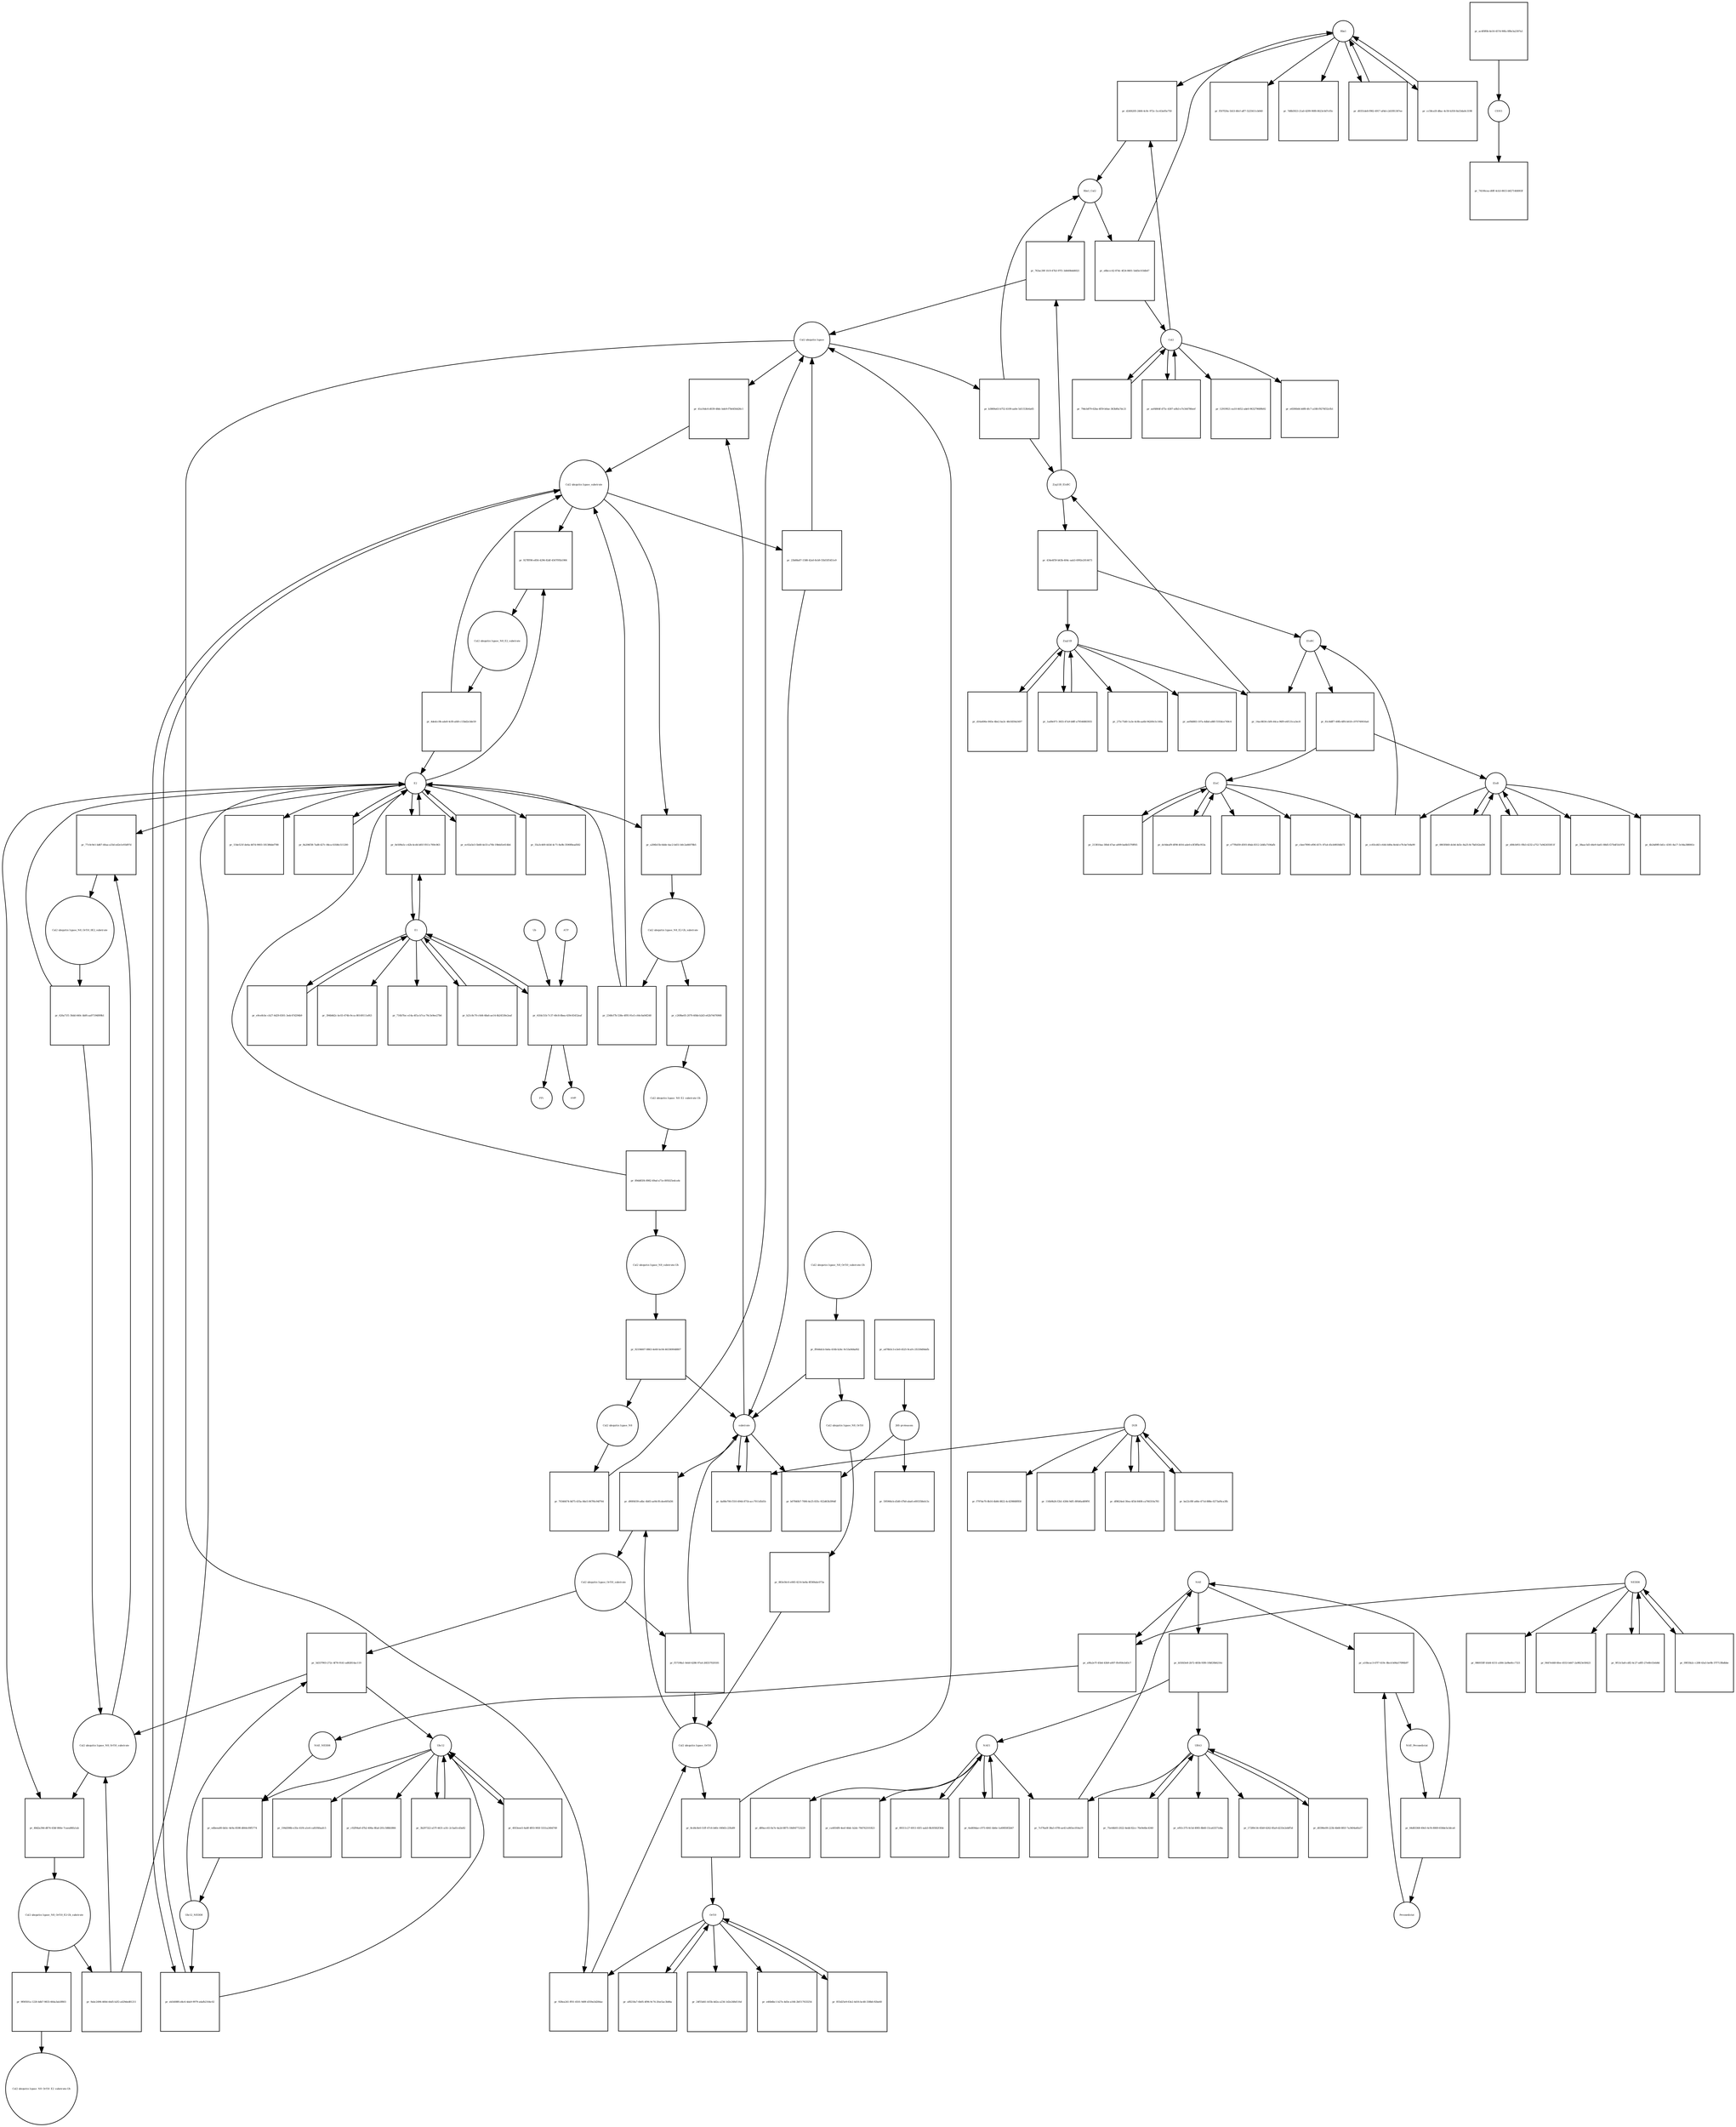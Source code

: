 strict digraph  {
Rbx1 [annotation="", bipartite=0, cls=macromolecule, fontsize=4, label=Rbx1, shape=circle];
"pr_d24f4205-2466-4c9c-972c-5cc63a05e750" [annotation="", bipartite=1, cls=process, fontsize=4, label="pr_d24f4205-2466-4c9c-972c-5cc63a05e750", shape=square];
Cul2 [annotation="", bipartite=0, cls=macromolecule, fontsize=4, label=Cul2, shape=circle];
Rbx1_Cul2 [annotation="", bipartite=0, cls=complex, fontsize=4, label=Rbx1_Cul2, shape=circle];
"Cul2 ubiquitin ligase_N8_Orf10_substrate" [annotation="", bipartite=0, cls=complex, fontsize=4, label="Cul2 ubiquitin ligase_N8_Orf10_substrate", shape=circle];
"pr_77c0c9e1-bd67-40aa-a33d-ed2e1e93d97d" [annotation="", bipartite=1, cls=process, fontsize=4, label="pr_77c0c9e1-bd67-40aa-a33d-ed2e1e93d97d", shape=square];
E2 [annotation="", bipartite=0, cls=macromolecule, fontsize=4, label=E2, shape=circle];
"Cul2 ubiquitin ligase_N8_Orf10_0E2_substrate" [annotation="", bipartite=0, cls=complex, fontsize=4, label="Cul2 ubiquitin ligase_N8_Orf10_0E2_substrate", shape=circle];
"Cul2 ubiquitin ligase_substrate" [annotation="", bipartite=0, cls=complex, fontsize=4, label="Cul2 ubiquitin ligase_substrate", shape=circle];
"pr_927fff98-e856-4296-82df-4567f95b1906" [annotation="", bipartite=1, cls=process, fontsize=4, label="pr_927fff98-e856-4296-82df-4567f95b1906", shape=square];
"Cul2 ubiquitin ligase_N8_E2_substrate" [annotation="", bipartite=0, cls=complex, fontsize=4, label="Cul2 ubiquitin ligase_N8_E2_substrate", shape=circle];
"Cul2 ubiquitin ligase_Orf10" [annotation="", bipartite=0, cls=complex, fontsize=4, label="Cul2 ubiquitin ligase_Orf10", shape=circle];
"pr_d90f4039-a4bc-4b83-ae9d-ffcdee605d36" [annotation="", bipartite=1, cls=process, fontsize=4, label="pr_d90f4039-a4bc-4b83-ae9d-ffcdee605d36", shape=square];
substrate [annotation="", bipartite=0, cls=macromolecule, fontsize=4, label=substrate, shape=circle];
"Cul2 ubiquitin ligase_Orf10_substrate" [annotation="", bipartite=0, cls=complex, fontsize=4, label="Cul2 ubiquitin ligase_Orf10_substrate", shape=circle];
"pr_5d337903-272c-4f76-9141-ad82814ac119" [annotation="", bipartite=1, cls=process, fontsize=4, label="pr_5d337903-272c-4f76-9141-ad82814ac119", shape=square];
Ubc12_NEDD8 [annotation="", bipartite=0, cls=complex, fontsize=4, label=Ubc12_NEDD8, shape=circle];
Ubc12 [annotation="", bipartite=0, cls=macromolecule, fontsize=4, label=Ubc12, shape=circle];
"pr_41a16dc6-d039-48dc-bde9-f7b6456d26c1" [annotation="", bipartite=1, cls=process, fontsize=4, label="pr_41a16dc6-d039-48dc-bde9-f7b6456d26c1", shape=square];
"Cul2 ubiquitin ligase" [annotation="", bipartite=0, cls=complex, fontsize=4, label="Cul2 ubiquitin ligase", shape=circle];
"pr_eb5408f6-d4c6-4da9-9979-a4afb2164c02" [annotation="", bipartite=1, cls=process, fontsize=4, label="pr_eb5408f6-d4c6-4da9-9979-a4afb2164c02", shape=square];
EloB [annotation="", bipartite=0, cls=macromolecule, fontsize=4, label=EloB, shape=circle];
"pr_cc83cd43-c644-449a-8e4d-e7fcbe7e8a99" [annotation="", bipartite=1, cls=process, fontsize=4, label="pr_cc83cd43-c644-449a-8e4d-e7fcbe7e8a99", shape=square];
EloC [annotation="", bipartite=0, cls=macromolecule, fontsize=4, label=EloC, shape=circle];
EloBC [annotation="", bipartite=0, cls=complex, fontsize=4, label=EloBC, shape=circle];
"pr_14ac8834-cbf4-44ca-96f9-e6f131ca3ec8" [annotation="", bipartite=1, cls=process, fontsize=4, label="pr_14ac8834-cbf4-44ca-96f9-e6f131ca3ec8", shape=square];
Zyg11B [annotation="", bipartite=0, cls=macromolecule, fontsize=4, label=Zyg11B, shape=circle];
Zyg11B_EloBC [annotation="", bipartite=0, cls=complex, fontsize=4, label=Zyg11B_EloBC, shape=circle];
"pr_763ac39f-1fc9-47b3-97f1-3d449b4d6021" [annotation="", bipartite=1, cls=process, fontsize=4, label="pr_763ac39f-1fc9-47b3-97f1-3d449b4d6021", shape=square];
NAE1 [annotation="", bipartite=0, cls=macromolecule, fontsize=4, label=NAE1, shape=circle];
"pr_7cf76a0f-38a5-47f6-ae43-a065ec054a19" [annotation="", bipartite=1, cls=process, fontsize=4, label="pr_7cf76a0f-38a5-47f6-ae43-a065ec054a19", shape=square];
UBA3 [annotation="", bipartite=0, cls=macromolecule, fontsize=4, label=UBA3, shape=circle];
NAE [annotation="", bipartite=0, cls=complex, fontsize=4, label=NAE, shape=circle];
"pr_a10bcac3-47f7-419c-8bcd-b06a57096b97" [annotation="", bipartite=1, cls=process, fontsize=4, label="pr_a10bcac3-47f7-419c-8bcd-b06a57096b97", shape=square];
Pevonedistat [annotation="", bipartite=0, cls="simple chemical", fontsize=4, label=Pevonedistat, shape=circle];
NAE_Pevonedistat [annotation="", bipartite=0, cls=complex, fontsize=4, label=NAE_Pevonedistat, shape=circle];
NEDD8 [annotation="", bipartite=0, cls=macromolecule, fontsize=4, label=NEDD8, shape=circle];
"pr_a9fa2e7f-45b4-43b9-a007-ffe956cb45c7" [annotation="", bipartite=1, cls=process, fontsize=4, label="pr_a9fa2e7f-45b4-43b9-a007-ffe956cb45c7", shape=square];
NAE_NEDD8 [annotation="", bipartite=0, cls=complex, fontsize=4, label=NAE_NEDD8, shape=circle];
"pr_928ea241-ff01-4501-9d9f-d359a5d284ac" [annotation="", bipartite=1, cls=process, fontsize=4, label="pr_928ea241-ff01-4501-9d9f-d359a5d284ac", shape=square];
Orf10 [annotation="", bipartite=0, cls=macromolecule, fontsize=4, label=Orf10, shape=circle];
"pr_edbeea80-bb5c-4e9a-8598-d844c09f5774" [annotation="", bipartite=1, cls=process, fontsize=4, label="pr_edbeea80-bb5c-4e9a-8598-d844c09f5774", shape=square];
"26S-proteasom" [annotation="", bipartite=0, cls=complex, fontsize=4, label="26S-proteasom", shape=circle];
"pr_595966cb-d3d0-47b0-aba6-e693358eb13c" [annotation="", bipartite=1, cls=process, fontsize=4, label="pr_595966cb-d3d0-47b0-aba6-e693358eb13c", shape=square];
CSN5 [annotation="", bipartite=0, cls=complex, fontsize=4, label=CSN5, shape=circle];
"pr_74106cea-d0ff-4cb3-8615-b82714fd003f" [annotation="", bipartite=1, cls=process, fontsize=4, label="pr_74106cea-d0ff-4cb3-8615-b82714fd003f", shape=square];
"pr_12919921-ea10-4652-ade0-963279689b92" [annotation="", bipartite=1, cls=process, fontsize=4, label="pr_12919921-ea10-4652-ade0-963279689b92", shape=square];
"pr_e65f60d4-b0f8-4fc7-a188-f9276f32cfb1" [annotation="", bipartite=1, cls=process, fontsize=4, label="pr_e65f60d4-b0f8-4fc7-a188-f9276f32cfb1", shape=square];
DUB [annotation="", bipartite=0, cls=macromolecule, fontsize=4, label=DUB, shape=circle];
"pr_f797de70-8b16-4b84-8822-4c429868f858" [annotation="", bipartite=1, cls=process, fontsize=4, label="pr_f797de70-8b16-4b84-8822-4c429868f858", shape=square];
"pr_116b9b26-f2b1-4384-9df1-8f646a489f91" [annotation="", bipartite=1, cls=process, fontsize=4, label="pr_116b9b26-f2b1-4384-9df1-8f646a489f91", shape=square];
E1 [annotation="", bipartite=0, cls=macromolecule, fontsize=4, label=E1, shape=circle];
"pr_394b8d2c-bc03-474b-9cca-80149111ef63" [annotation="", bipartite=1, cls=process, fontsize=4, label="pr_394b8d2c-bc03-474b-9cca-80149111ef63", shape=square];
"pr_716b7fec-e14a-4f1a-b7ca-76c3e9ee27b6" [annotation="", bipartite=1, cls=process, fontsize=4, label="pr_716b7fec-e14a-4f1a-b7ca-76c3e9ee27b6", shape=square];
"pr_55a3c469-443d-4c71-8a9b-3590f8ead582" [annotation="", bipartite=1, cls=process, fontsize=4, label="pr_55a3c469-443d-4c71-8a9b-3590f8ead582", shape=square];
"pr_154e521f-de6a-467d-9003-181386def788" [annotation="", bipartite=1, cls=process, fontsize=4, label="pr_154e521f-de6a-467d-9003-181386def788", shape=square];
"pr_38aac5d3-46e9-4a61-88d5-f27b4f1b197d" [annotation="", bipartite=1, cls=process, fontsize=4, label="pr_38aac5d3-46e9-4a61-88d5-f27b4f1b197d", shape=square];
"pr_4b24d9f0-b41c-4301-8a17-3c04a388061c" [annotation="", bipartite=1, cls=process, fontsize=4, label="pr_4b24d9f0-b41c-4301-8a17-3c04a388061c", shape=square];
"pr_e77f6d59-d593-49ab-8312-2d4fa7106afb" [annotation="", bipartite=1, cls=process, fontsize=4, label="pr_e77f6d59-d593-49ab-8312-2d4fa7106afb", shape=square];
"pr_cbee7890-ef06-457c-87a4-45cb9818db73" [annotation="", bipartite=1, cls=process, fontsize=4, label="pr_cbee7890-ef06-457c-87a4-45cb9818db73", shape=square];
"pr_d89acc65-0a7e-4a2d-8875-18d047723229" [annotation="", bipartite=1, cls=process, fontsize=4, label="pr_d89acc65-0a7e-4a2d-8875-18d047723229", shape=square];
"pr_ca4054f8-4eef-46dc-b2dc-764762101823" [annotation="", bipartite=1, cls=process, fontsize=4, label="pr_ca4054f8-4eef-46dc-b2dc-764762101823", shape=square];
"pr_986935ff-b5d4-4151-a584-2a9be8cc7321" [annotation="", bipartite=1, cls=process, fontsize=4, label="pr_986935ff-b5d4-4151-a584-2a9be8cc7321", shape=square];
"pr_9447e448-6fee-4553-b447-2a9823e58423" [annotation="", bipartite=1, cls=process, fontsize=4, label="pr_9447e448-6fee-4553-b447-2a9823e58423", shape=square];
"pr_24f55d41-b55b-4d2a-a234-1d2e248d116d" [annotation="", bipartite=1, cls=process, fontsize=4, label="pr_24f55d41-b55b-4d2a-a234-1d2e248d116d", shape=square];
"pr_e46b6bc1-b27e-4d3e-a166-2bf117633254" [annotation="", bipartite=1, cls=process, fontsize=4, label="pr_e46b6bc1-b27e-4d3e-a166-2bf117633254", shape=square];
"pr_f507f20a-1b53-48cf-aff7-5225611cb040" [annotation="", bipartite=1, cls=process, fontsize=4, label="pr_f507f20a-1b53-48cf-aff7-5225611cb040", shape=square];
"pr_7d8b5923-21a0-4299-90f8-0623c0d7c05c" [annotation="", bipartite=1, cls=process, fontsize=4, label="pr_7d8b5923-21a0-4299-90f8-0623c0d7c05c", shape=square];
"pr_ef61c375-0c5d-4905-8b60-15ca63571d4a" [annotation="", bipartite=1, cls=process, fontsize=4, label="pr_ef61c375-0c5d-4905-8b60-15ca63571d4a", shape=square];
"pr_17289c54-45b9-4262-85a9-d233e2ebff5d" [annotation="", bipartite=1, cls=process, fontsize=4, label="pr_17289c54-45b9-4262-85a9-d233e2ebff5d", shape=square];
"pr_194d398b-e35e-41f4-a1e4-ca81f60aafc5" [annotation="", bipartite=1, cls=process, fontsize=4, label="pr_194d398b-e35e-41f4-a1e4-ca81f60aafc5", shape=square];
"pr_c92f94a0-d7b2-406a-8fad-201c588b5866" [annotation="", bipartite=1, cls=process, fontsize=4, label="pr_c92f94a0-d7b2-406a-8fad-201c588b5866", shape=square];
"pr_275c75d0-1a3e-4c8b-aa6b-94269c5c160a" [annotation="", bipartite=1, cls=process, fontsize=4, label="pr_275c75d0-1a3e-4c8b-aa6b-94269c5c160a", shape=square];
"pr_aef8d883-107a-4dbd-a88f-f193dce749c4" [annotation="", bipartite=1, cls=process, fontsize=4, label="pr_aef8d883-107a-4dbd-a88f-f193dce749c4", shape=square];
"pr_b07840b7-7006-4e25-835c-922d63b399df" [annotation="", bipartite=1, cls=process, fontsize=4, label="pr_b07840b7-7006-4e25-835c-922d63b399df", shape=square];
"Cul2 ubiquitin ligase_N8_Orf10_E2-Ub_substrate" [annotation="", bipartite=0, cls=complex, fontsize=4, label="Cul2 ubiquitin ligase_N8_Orf10_E2-Ub_substrate", shape=circle];
"pr_9abc2496-460d-44d5-b2f2-a429ded81211" [annotation="", bipartite=1, cls=process, fontsize=4, label="pr_9abc2496-460d-44d5-b2f2-a429ded81211", shape=square];
"Cul2 ubiquitin ligase_N8_E2-Ub_substrate" [annotation="", bipartite=0, cls=complex, fontsize=4, label="Cul2 ubiquitin ligase_N8_E2-Ub_substrate", shape=circle];
"pr_2348cf7b-538e-4f95-91e5-c64c0a04f248" [annotation="", bipartite=1, cls=process, fontsize=4, label="pr_2348cf7b-538e-4f95-91e5-c64c0a04f248", shape=square];
"pr_4a88e706-f310-4944-871b-acc7011d5d1b" [annotation="", bipartite=1, cls=process, fontsize=4, label="pr_4a88e706-f310-4944-871b-acc7011d5d1b", shape=square];
"pr_e8bccc42-87dc-4f24-8601-5dd5e103db47" [annotation="", bipartite=1, cls=process, fontsize=4, label="pr_e8bccc42-87dc-4f24-8601-5dd5e103db47", shape=square];
"pr_626a71f1-56dd-440c-bbf6-aa97194899b1" [annotation="", bipartite=1, cls=process, fontsize=4, label="pr_626a71f1-56dd-440c-bbf6-aa97194899b1", shape=square];
"pr_4dedcc9b-ade8-4cf8-afd0-c15bd2e3de59" [annotation="", bipartite=1, cls=process, fontsize=4, label="pr_4dedcc9b-ade8-4cf8-afd0-c15bd2e3de59", shape=square];
"Cul2 ubiquitin ligase_N8_E2_substrate-Ub" [annotation="", bipartite=0, cls=complex, fontsize=4, label="Cul2 ubiquitin ligase_N8_E2_substrate-Ub", shape=circle];
"pr_89dd65f4-8982-49ad-a71e-895025edca4c" [annotation="", bipartite=1, cls=process, fontsize=4, label="pr_89dd65f4-8982-49ad-a71e-895025edca4c", shape=square];
"Cul2 ubiquitin ligase_N8_substrate-Ub" [annotation="", bipartite=0, cls=complex, fontsize=4, label="Cul2 ubiquitin ligase_N8_substrate-Ub", shape=circle];
"pr_b3869a63-b752-4109-aa0e-5d1153fe6a65" [annotation="", bipartite=1, cls=process, fontsize=4, label="pr_b3869a63-b752-4109-aa0e-5d1153fe6a65", shape=square];
"Cul2 ubiquitin ligase_N8" [annotation="", bipartite=0, cls=complex, fontsize=4, label="Cul2 ubiquitin ligase_N8", shape=circle];
"pr_70346674-8d75-435a-84e5-067f6c94f764" [annotation="", bipartite=1, cls=process, fontsize=4, label="pr_70346674-8d75-435a-84e5-067f6c94f764", shape=square];
"pr_8cd4c8e0-51ff-47c6-b40c-049d1c23fa89" [annotation="", bipartite=1, cls=process, fontsize=4, label="pr_8cd4c8e0-51ff-47c6-b40c-049d1c23fa89", shape=square];
"Cul2 ubiquitin ligase_N8_Orf10" [annotation="", bipartite=0, cls=complex, fontsize=4, label="Cul2 ubiquitin ligase_N8_Orf10", shape=circle];
"pr_883e56c6-e065-4214-be8a-8f369abc073a" [annotation="", bipartite=1, cls=process, fontsize=4, label="pr_883e56c6-e065-4214-be8a-8f369abc073a", shape=square];
"pr_f57198a1-0eb0-4286-97a4-26f257020181" [annotation="", bipartite=1, cls=process, fontsize=4, label="pr_f57198a1-0eb0-4286-97a4-26f257020181", shape=square];
"Cul2 ubiquitin ligase_N8_Orf10_substrate-Ub" [annotation="", bipartite=0, cls=complex, fontsize=4, label="Cul2 ubiquitin ligase_N8_Orf10_substrate-Ub", shape=circle];
"pr_ff644dcb-0a6a-416b-b24c-9c53a9d4af62" [annotation="", bipartite=1, cls=process, fontsize=4, label="pr_ff644dcb-0a6a-416b-b24c-9c53a9d4af62", shape=square];
"pr_23b88a87-1588-42a0-8cb9-55b55f5451e9" [annotation="", bipartite=1, cls=process, fontsize=4, label="pr_23b88a87-1588-42a0-8cb9-55b55f5451e9", shape=square];
"pr_92194607-8863-4e60-bc04-463369048807" [annotation="", bipartite=1, cls=process, fontsize=4, label="pr_92194607-8863-4e60-bc04-463369048807", shape=square];
"pr_81c8dff7-49fb-4ff6-b618-c970749016a6" [annotation="", bipartite=1, cls=process, fontsize=4, label="pr_81c8dff7-49fb-4ff6-b618-c970749016a6", shape=square];
"pr_434e4f59-b63b-404c-aab3-6992e2014673" [annotation="", bipartite=1, cls=process, fontsize=4, label="pr_434e4f59-b63b-404c-aab3-6992e2014673", shape=square];
"pr_b55fd3e8-2b72-483b-93f6-10bf20b6216c" [annotation="", bipartite=1, cls=process, fontsize=4, label="pr_b55fd3e8-2b72-483b-93f6-10bf20b6216c", shape=square];
"pr_64d83368-49e5-4cf4-8069-658de5e3dca6" [annotation="", bipartite=1, cls=process, fontsize=4, label="pr_64d83368-49e5-4cf4-8069-658de5e3dca6", shape=square];
"pr_a478b5c3-e3e0-4525-9ca9-c35330d9defb" [annotation="", bipartite=1, cls=process, fontsize=4, label="pr_a478b5c3-e3e0-4525-9ca9-c35330d9defb", shape=square];
"pr_ac4f0f0b-4e16-457d-90fa-0f8e3a2307a1" [annotation="", bipartite=1, cls=process, fontsize=4, label="pr_ac4f0f0b-4e16-457d-90fa-0f8e3a2307a1", shape=square];
"pr_79dcb879-62ba-4f59-b0ae-363bf6a7dc21" [annotation="", bipartite=1, cls=process, fontsize=4, label="pr_79dcb879-62ba-4f59-b0ae-363bf6a7dc21", shape=square];
"pr_df8624ed-30ea-4f3d-8408-ca766310a781" [annotation="", bipartite=1, cls=process, fontsize=4, label="pr_df8624ed-30ea-4f3d-8408-ca766310a781", shape=square];
"pr_b21c8c70-c0d4-48a6-ae14-4b24530e2eaf" [annotation="", bipartite=1, cls=process, fontsize=4, label="pr_b21c8c70-c0d4-48a6-ae14-4b24530e2eaf", shape=square];
"pr_8a206f38-7ad8-427c-84ca-61fd6c511200" [annotation="", bipartite=1, cls=process, fontsize=4, label="pr_8a206f38-7ad8-427c-84ca-61fd6c511200", shape=square];
"pr_0803f460-dcb6-4d3c-8a25-8c7bd162ed36" [annotation="", bipartite=1, cls=process, fontsize=4, label="pr_0803f460-dcb6-4d3c-8a25-8c7bd162ed36", shape=square];
"pr_213810aa-30b4-47ae-a009-ba6b5370ff65" [annotation="", bipartite=1, cls=process, fontsize=4, label="pr_213810aa-30b4-47ae-a009-ba6b5370ff65", shape=square];
"pr_89311c27-6911-45f1-aab3-8b30582f3fdc" [annotation="", bipartite=1, cls=process, fontsize=4, label="pr_89311c27-6911-45f1-aab3-8b30582f3fdc", shape=square];
"pr_9f13c5a8-cdf2-4c27-a8f5-27e6fe53eb8d" [annotation="", bipartite=1, cls=process, fontsize=4, label="pr_9f13c5a8-cdf2-4c27-a8f5-27e6fe53eb8d", shape=square];
"pr_855d25e9-63e2-4d16-bc48-338bfc92be60" [annotation="", bipartite=1, cls=process, fontsize=4, label="pr_855d25e9-63e2-4d16-bc48-338bfc92be60", shape=square];
"pr_d0351de8-f982-4917-af4d-c2d1f81367ee" [annotation="", bipartite=1, cls=process, fontsize=4, label="pr_d0351de8-f982-4917-af4d-c2d1f81367ee", shape=square];
"pr_d0396e09-223b-4b68-881f-7a3404a6fa57" [annotation="", bipartite=1, cls=process, fontsize=4, label="pr_d0396e09-223b-4b68-881f-7a3404a6fa57", shape=square];
"pr_3b297322-a57f-4431-a1fc-2c5ad1cd3a82" [annotation="", bipartite=1, cls=process, fontsize=4, label="pr_3b297322-a57f-4431-a1fc-2c5ad1cd3a82", shape=square];
"pr_d16a606e-845e-4be2-ba3c-48cfd59a5497" [annotation="", bipartite=1, cls=process, fontsize=4, label="pr_d16a606e-845e-4be2-ba3c-48cfd59a5497", shape=square];
"pr_aef4864f-d75c-4307-a0b3-e7e344786eef" [annotation="", bipartite=1, cls=process, fontsize=4, label="pr_aef4864f-d75c-4307-a0b3-e7e344786eef", shape=square];
"pr_be22cf8f-a66e-471d-888e-0273af6ca3fb" [annotation="", bipartite=1, cls=process, fontsize=4, label="pr_be22cf8f-a66e-471d-888e-0273af6ca3fb", shape=square];
"pr_e9ce8cbc-cb27-4d29-8301-3edc47d294b9" [annotation="", bipartite=1, cls=process, fontsize=4, label="pr_e9ce8cbc-cb27-4d29-8301-3edc47d294b9", shape=square];
"pr_ec02a5e3-5b68-4e33-a70b-19b6d1e614b4" [annotation="", bipartite=1, cls=process, fontsize=4, label="pr_ec02a5e3-5b68-4e33-a70b-19b6d1e614b4", shape=square];
"pr_d08cb951-f0b3-4232-a752-7a942455811f" [annotation="", bipartite=1, cls=process, fontsize=4, label="pr_d08cb951-f0b3-4232-a752-7a942455811f", shape=square];
"pr_dc0deaf9-4f98-4016-ade0-e3f3ffbc953a" [annotation="", bipartite=1, cls=process, fontsize=4, label="pr_dc0deaf9-4f98-4016-ade0-e3f3ffbc953a", shape=square];
"pr_6ed69dae-c975-4041-bb6e-1a49850f2b47" [annotation="", bipartite=1, cls=process, fontsize=4, label="pr_6ed69dae-c975-4041-bb6e-1a49850f2b47", shape=square];
"pr_09f35b2c-c208-43a5-be9b-37f713fbdbbe" [annotation="", bipartite=1, cls=process, fontsize=4, label="pr_09f35b2c-c208-43a5-be9b-37f713fbdbbe", shape=square];
"pr_af8218a7-6b05-4f96-9c74-2fee5ac3b86a" [annotation="", bipartite=1, cls=process, fontsize=4, label="pr_af8218a7-6b05-4f96-9c74-2fee5ac3b86a", shape=square];
"pr_cc58ca5f-d8ac-4c50-b350-8a53da0c3198" [annotation="", bipartite=1, cls=process, fontsize=4, label="pr_cc58ca5f-d8ac-4c50-b350-8a53da0c3198", shape=square];
"pr_75e44b93-2022-4edd-82cc-70e9e6bc4340" [annotation="", bipartite=1, cls=process, fontsize=4, label="pr_75e44b93-2022-4edd-82cc-70e9e6bc4340", shape=square];
"pr_4933eee5-4a8f-4f03-905f-5551a240d749" [annotation="", bipartite=1, cls=process, fontsize=4, label="pr_4933eee5-4a8f-4f03-905f-5551a240d749", shape=square];
"pr_1ad9e971-3655-47a9-b8ff-a79546883935" [annotation="", bipartite=1, cls=process, fontsize=4, label="pr_1ad9e971-3655-47a9-b8ff-a79546883935", shape=square];
"pr_41fdc51b-7c37-40c8-8bea-439c65452eaf" [annotation="", bipartite=1, cls=process, fontsize=4, label="pr_41fdc51b-7c37-40c8-8bea-439c65452eaf", shape=square];
Ub [annotation="", bipartite=0, cls="simple chemical", fontsize=4, label=Ub, shape=circle];
ATP [annotation="", bipartite=0, cls="simple chemical", fontsize=4, label=ATP, shape=circle];
AMP [annotation="", bipartite=0, cls="simple chemical", fontsize=4, label=AMP, shape=circle];
PPi [annotation="", bipartite=0, cls="simple chemical", fontsize=4, label=PPi, shape=circle];
"pr_0e509a5c-c42b-4cd4-b81f-f011c769c063" [annotation="", bipartite=1, cls=process, fontsize=4, label="pr_0e509a5c-c42b-4cd4-b81f-f011c769c063", shape=square];
"pr_48d2a39d-d874-43bf-866e-7caea86fa1ab" [annotation="", bipartite=1, cls=process, fontsize=4, label="pr_48d2a39d-d874-43bf-866e-7caea86fa1ab", shape=square];
"pr_a206b15b-6dde-4ac2-b451-b0c2a66078b5" [annotation="", bipartite=1, cls=process, fontsize=4, label="pr_a206b15b-6dde-4ac2-b451-b0c2a66078b5", shape=square];
"pr_c269be05-2079-40bb-b2d3-e62b74476968" [annotation="", bipartite=1, cls=process, fontsize=4, label="pr_c269be05-2079-40bb-b2d3-e62b74476968", shape=square];
"pr_9f00501a-1220-4db7-9833-664a3ab3f803" [annotation="", bipartite=1, cls=process, fontsize=4, label="pr_9f00501a-1220-4db7-9833-664a3ab3f803", shape=square];
"Cul2 ubiquitin ligase_N8_Orf10_E2_substrate-Ub" [annotation="", bipartite=0, cls=complex, fontsize=4, label="Cul2 ubiquitin ligase_N8_Orf10_E2_substrate-Ub", shape=circle];
Rbx1 -> "pr_d24f4205-2466-4c9c-972c-5cc63a05e750"  [annotation="", interaction_type=consumption];
Rbx1 -> "pr_f507f20a-1b53-48cf-aff7-5225611cb040"  [annotation="", interaction_type=consumption];
Rbx1 -> "pr_7d8b5923-21a0-4299-90f8-0623c0d7c05c"  [annotation="", interaction_type=consumption];
Rbx1 -> "pr_d0351de8-f982-4917-af4d-c2d1f81367ee"  [annotation="", interaction_type=consumption];
Rbx1 -> "pr_cc58ca5f-d8ac-4c50-b350-8a53da0c3198"  [annotation="", interaction_type=consumption];
"pr_d24f4205-2466-4c9c-972c-5cc63a05e750" -> Rbx1_Cul2  [annotation="", interaction_type=production];
Cul2 -> "pr_d24f4205-2466-4c9c-972c-5cc63a05e750"  [annotation="", interaction_type=consumption];
Cul2 -> "pr_12919921-ea10-4652-ade0-963279689b92"  [annotation="", interaction_type=consumption];
Cul2 -> "pr_e65f60d4-b0f8-4fc7-a188-f9276f32cfb1"  [annotation="", interaction_type=consumption];
Cul2 -> "pr_79dcb879-62ba-4f59-b0ae-363bf6a7dc21"  [annotation="", interaction_type=consumption];
Cul2 -> "pr_aef4864f-d75c-4307-a0b3-e7e344786eef"  [annotation="", interaction_type=consumption];
Rbx1_Cul2 -> "pr_763ac39f-1fc9-47b3-97f1-3d449b4d6021"  [annotation="", interaction_type=consumption];
Rbx1_Cul2 -> "pr_e8bccc42-87dc-4f24-8601-5dd5e103db47"  [annotation="", interaction_type=consumption];
"Cul2 ubiquitin ligase_N8_Orf10_substrate" -> "pr_77c0c9e1-bd67-40aa-a33d-ed2e1e93d97d"  [annotation="", interaction_type=consumption];
"Cul2 ubiquitin ligase_N8_Orf10_substrate" -> "pr_48d2a39d-d874-43bf-866e-7caea86fa1ab"  [annotation="", interaction_type=consumption];
"pr_77c0c9e1-bd67-40aa-a33d-ed2e1e93d97d" -> "Cul2 ubiquitin ligase_N8_Orf10_0E2_substrate"  [annotation="", interaction_type=production];
E2 -> "pr_77c0c9e1-bd67-40aa-a33d-ed2e1e93d97d"  [annotation="", interaction_type=consumption];
E2 -> "pr_927fff98-e856-4296-82df-4567f95b1906"  [annotation="", interaction_type=consumption];
E2 -> "pr_55a3c469-443d-4c71-8a9b-3590f8ead582"  [annotation="", interaction_type=consumption];
E2 -> "pr_154e521f-de6a-467d-9003-181386def788"  [annotation="", interaction_type=consumption];
E2 -> "pr_8a206f38-7ad8-427c-84ca-61fd6c511200"  [annotation="", interaction_type=consumption];
E2 -> "pr_ec02a5e3-5b68-4e33-a70b-19b6d1e614b4"  [annotation="", interaction_type=consumption];
E2 -> "pr_0e509a5c-c42b-4cd4-b81f-f011c769c063"  [annotation="", interaction_type=consumption];
E2 -> "pr_48d2a39d-d874-43bf-866e-7caea86fa1ab"  [annotation="", interaction_type=consumption];
E2 -> "pr_a206b15b-6dde-4ac2-b451-b0c2a66078b5"  [annotation="", interaction_type=consumption];
"Cul2 ubiquitin ligase_N8_Orf10_0E2_substrate" -> "pr_626a71f1-56dd-440c-bbf6-aa97194899b1"  [annotation="", interaction_type=consumption];
"Cul2 ubiquitin ligase_substrate" -> "pr_927fff98-e856-4296-82df-4567f95b1906"  [annotation="", interaction_type=consumption];
"Cul2 ubiquitin ligase_substrate" -> "pr_eb5408f6-d4c6-4da9-9979-a4afb2164c02"  [annotation="", interaction_type=consumption];
"Cul2 ubiquitin ligase_substrate" -> "pr_23b88a87-1588-42a0-8cb9-55b55f5451e9"  [annotation="", interaction_type=consumption];
"Cul2 ubiquitin ligase_substrate" -> "pr_a206b15b-6dde-4ac2-b451-b0c2a66078b5"  [annotation="", interaction_type=consumption];
"pr_927fff98-e856-4296-82df-4567f95b1906" -> "Cul2 ubiquitin ligase_N8_E2_substrate"  [annotation="", interaction_type=production];
"Cul2 ubiquitin ligase_N8_E2_substrate" -> "pr_4dedcc9b-ade8-4cf8-afd0-c15bd2e3de59"  [annotation="", interaction_type=consumption];
"Cul2 ubiquitin ligase_Orf10" -> "pr_d90f4039-a4bc-4b83-ae9d-ffcdee605d36"  [annotation="", interaction_type=consumption];
"Cul2 ubiquitin ligase_Orf10" -> "pr_8cd4c8e0-51ff-47c6-b40c-049d1c23fa89"  [annotation="", interaction_type=consumption];
"pr_d90f4039-a4bc-4b83-ae9d-ffcdee605d36" -> "Cul2 ubiquitin ligase_Orf10_substrate"  [annotation="", interaction_type=production];
substrate -> "pr_d90f4039-a4bc-4b83-ae9d-ffcdee605d36"  [annotation="", interaction_type=consumption];
substrate -> "pr_41a16dc6-d039-48dc-bde9-f7b6456d26c1"  [annotation="", interaction_type=consumption];
substrate -> "pr_b07840b7-7006-4e25-835c-922d63b399df"  [annotation="", interaction_type=consumption];
substrate -> "pr_4a88e706-f310-4944-871b-acc7011d5d1b"  [annotation="", interaction_type=consumption];
"Cul2 ubiquitin ligase_Orf10_substrate" -> "pr_5d337903-272c-4f76-9141-ad82814ac119"  [annotation="", interaction_type=consumption];
"Cul2 ubiquitin ligase_Orf10_substrate" -> "pr_f57198a1-0eb0-4286-97a4-26f257020181"  [annotation="", interaction_type=consumption];
"pr_5d337903-272c-4f76-9141-ad82814ac119" -> "Cul2 ubiquitin ligase_N8_Orf10_substrate"  [annotation="", interaction_type=production];
"pr_5d337903-272c-4f76-9141-ad82814ac119" -> Ubc12  [annotation="", interaction_type=production];
Ubc12_NEDD8 -> "pr_5d337903-272c-4f76-9141-ad82814ac119"  [annotation="", interaction_type=consumption];
Ubc12_NEDD8 -> "pr_eb5408f6-d4c6-4da9-9979-a4afb2164c02"  [annotation="", interaction_type=consumption];
Ubc12 -> "pr_edbeea80-bb5c-4e9a-8598-d844c09f5774"  [annotation="", interaction_type=consumption];
Ubc12 -> "pr_194d398b-e35e-41f4-a1e4-ca81f60aafc5"  [annotation="", interaction_type=consumption];
Ubc12 -> "pr_c92f94a0-d7b2-406a-8fad-201c588b5866"  [annotation="", interaction_type=consumption];
Ubc12 -> "pr_3b297322-a57f-4431-a1fc-2c5ad1cd3a82"  [annotation="", interaction_type=consumption];
Ubc12 -> "pr_4933eee5-4a8f-4f03-905f-5551a240d749"  [annotation="", interaction_type=consumption];
"pr_41a16dc6-d039-48dc-bde9-f7b6456d26c1" -> "Cul2 ubiquitin ligase_substrate"  [annotation="", interaction_type=production];
"Cul2 ubiquitin ligase" -> "pr_41a16dc6-d039-48dc-bde9-f7b6456d26c1"  [annotation="", interaction_type=consumption];
"Cul2 ubiquitin ligase" -> "pr_928ea241-ff01-4501-9d9f-d359a5d284ac"  [annotation="", interaction_type=consumption];
"Cul2 ubiquitin ligase" -> "pr_b3869a63-b752-4109-aa0e-5d1153fe6a65"  [annotation="", interaction_type=consumption];
"pr_eb5408f6-d4c6-4da9-9979-a4afb2164c02" -> "Cul2 ubiquitin ligase_substrate"  [annotation="", interaction_type=production];
"pr_eb5408f6-d4c6-4da9-9979-a4afb2164c02" -> Ubc12  [annotation="", interaction_type=production];
EloB -> "pr_cc83cd43-c644-449a-8e4d-e7fcbe7e8a99"  [annotation="", interaction_type=consumption];
EloB -> "pr_38aac5d3-46e9-4a61-88d5-f27b4f1b197d"  [annotation="", interaction_type=consumption];
EloB -> "pr_4b24d9f0-b41c-4301-8a17-3c04a388061c"  [annotation="", interaction_type=consumption];
EloB -> "pr_0803f460-dcb6-4d3c-8a25-8c7bd162ed36"  [annotation="", interaction_type=consumption];
EloB -> "pr_d08cb951-f0b3-4232-a752-7a942455811f"  [annotation="", interaction_type=consumption];
"pr_cc83cd43-c644-449a-8e4d-e7fcbe7e8a99" -> EloBC  [annotation="", interaction_type=production];
EloC -> "pr_cc83cd43-c644-449a-8e4d-e7fcbe7e8a99"  [annotation="", interaction_type=consumption];
EloC -> "pr_e77f6d59-d593-49ab-8312-2d4fa7106afb"  [annotation="", interaction_type=consumption];
EloC -> "pr_cbee7890-ef06-457c-87a4-45cb9818db73"  [annotation="", interaction_type=consumption];
EloC -> "pr_213810aa-30b4-47ae-a009-ba6b5370ff65"  [annotation="", interaction_type=consumption];
EloC -> "pr_dc0deaf9-4f98-4016-ade0-e3f3ffbc953a"  [annotation="", interaction_type=consumption];
EloBC -> "pr_14ac8834-cbf4-44ca-96f9-e6f131ca3ec8"  [annotation="", interaction_type=consumption];
EloBC -> "pr_81c8dff7-49fb-4ff6-b618-c970749016a6"  [annotation="", interaction_type=consumption];
"pr_14ac8834-cbf4-44ca-96f9-e6f131ca3ec8" -> Zyg11B_EloBC  [annotation="", interaction_type=production];
Zyg11B -> "pr_14ac8834-cbf4-44ca-96f9-e6f131ca3ec8"  [annotation="", interaction_type=consumption];
Zyg11B -> "pr_275c75d0-1a3e-4c8b-aa6b-94269c5c160a"  [annotation="", interaction_type=consumption];
Zyg11B -> "pr_aef8d883-107a-4dbd-a88f-f193dce749c4"  [annotation="", interaction_type=consumption];
Zyg11B -> "pr_d16a606e-845e-4be2-ba3c-48cfd59a5497"  [annotation="", interaction_type=consumption];
Zyg11B -> "pr_1ad9e971-3655-47a9-b8ff-a79546883935"  [annotation="", interaction_type=consumption];
Zyg11B_EloBC -> "pr_763ac39f-1fc9-47b3-97f1-3d449b4d6021"  [annotation="", interaction_type=consumption];
Zyg11B_EloBC -> "pr_434e4f59-b63b-404c-aab3-6992e2014673"  [annotation="", interaction_type=consumption];
"pr_763ac39f-1fc9-47b3-97f1-3d449b4d6021" -> "Cul2 ubiquitin ligase"  [annotation="", interaction_type=production];
NAE1 -> "pr_7cf76a0f-38a5-47f6-ae43-a065ec054a19"  [annotation="", interaction_type=consumption];
NAE1 -> "pr_d89acc65-0a7e-4a2d-8875-18d047723229"  [annotation="", interaction_type=consumption];
NAE1 -> "pr_ca4054f8-4eef-46dc-b2dc-764762101823"  [annotation="", interaction_type=consumption];
NAE1 -> "pr_89311c27-6911-45f1-aab3-8b30582f3fdc"  [annotation="", interaction_type=consumption];
NAE1 -> "pr_6ed69dae-c975-4041-bb6e-1a49850f2b47"  [annotation="", interaction_type=consumption];
"pr_7cf76a0f-38a5-47f6-ae43-a065ec054a19" -> NAE  [annotation="", interaction_type=production];
UBA3 -> "pr_7cf76a0f-38a5-47f6-ae43-a065ec054a19"  [annotation="", interaction_type=consumption];
UBA3 -> "pr_ef61c375-0c5d-4905-8b60-15ca63571d4a"  [annotation="", interaction_type=consumption];
UBA3 -> "pr_17289c54-45b9-4262-85a9-d233e2ebff5d"  [annotation="", interaction_type=consumption];
UBA3 -> "pr_d0396e09-223b-4b68-881f-7a3404a6fa57"  [annotation="", interaction_type=consumption];
UBA3 -> "pr_75e44b93-2022-4edd-82cc-70e9e6bc4340"  [annotation="", interaction_type=consumption];
NAE -> "pr_a10bcac3-47f7-419c-8bcd-b06a57096b97"  [annotation="", interaction_type=consumption];
NAE -> "pr_a9fa2e7f-45b4-43b9-a007-ffe956cb45c7"  [annotation="", interaction_type=consumption];
NAE -> "pr_b55fd3e8-2b72-483b-93f6-10bf20b6216c"  [annotation="", interaction_type=consumption];
"pr_a10bcac3-47f7-419c-8bcd-b06a57096b97" -> NAE_Pevonedistat  [annotation="", interaction_type=production];
Pevonedistat -> "pr_a10bcac3-47f7-419c-8bcd-b06a57096b97"  [annotation="", interaction_type=consumption];
NAE_Pevonedistat -> "pr_64d83368-49e5-4cf4-8069-658de5e3dca6"  [annotation="", interaction_type=consumption];
NEDD8 -> "pr_a9fa2e7f-45b4-43b9-a007-ffe956cb45c7"  [annotation="", interaction_type=consumption];
NEDD8 -> "pr_986935ff-b5d4-4151-a584-2a9be8cc7321"  [annotation="", interaction_type=consumption];
NEDD8 -> "pr_9447e448-6fee-4553-b447-2a9823e58423"  [annotation="", interaction_type=consumption];
NEDD8 -> "pr_9f13c5a8-cdf2-4c27-a8f5-27e6fe53eb8d"  [annotation="", interaction_type=consumption];
NEDD8 -> "pr_09f35b2c-c208-43a5-be9b-37f713fbdbbe"  [annotation="", interaction_type=consumption];
"pr_a9fa2e7f-45b4-43b9-a007-ffe956cb45c7" -> NAE_NEDD8  [annotation="", interaction_type=production];
NAE_NEDD8 -> "pr_edbeea80-bb5c-4e9a-8598-d844c09f5774"  [annotation="", interaction_type=consumption];
"pr_928ea241-ff01-4501-9d9f-d359a5d284ac" -> "Cul2 ubiquitin ligase_Orf10"  [annotation="", interaction_type=production];
Orf10 -> "pr_928ea241-ff01-4501-9d9f-d359a5d284ac"  [annotation="", interaction_type=consumption];
Orf10 -> "pr_24f55d41-b55b-4d2a-a234-1d2e248d116d"  [annotation="", interaction_type=consumption];
Orf10 -> "pr_e46b6bc1-b27e-4d3e-a166-2bf117633254"  [annotation="", interaction_type=consumption];
Orf10 -> "pr_855d25e9-63e2-4d16-bc48-338bfc92be60"  [annotation="", interaction_type=consumption];
Orf10 -> "pr_af8218a7-6b05-4f96-9c74-2fee5ac3b86a"  [annotation="", interaction_type=consumption];
"pr_edbeea80-bb5c-4e9a-8598-d844c09f5774" -> Ubc12_NEDD8  [annotation="", interaction_type=production];
"26S-proteasom" -> "pr_595966cb-d3d0-47b0-aba6-e693358eb13c"  [annotation="", interaction_type=consumption];
"26S-proteasom" -> "pr_b07840b7-7006-4e25-835c-922d63b399df"  [annotation="", interaction_type=catalysis];
CSN5 -> "pr_74106cea-d0ff-4cb3-8615-b82714fd003f"  [annotation="", interaction_type=consumption];
DUB -> "pr_f797de70-8b16-4b84-8822-4c429868f858"  [annotation="", interaction_type=consumption];
DUB -> "pr_116b9b26-f2b1-4384-9df1-8f646a489f91"  [annotation="", interaction_type=consumption];
DUB -> "pr_4a88e706-f310-4944-871b-acc7011d5d1b"  [annotation="", interaction_type=catalysis];
DUB -> "pr_df8624ed-30ea-4f3d-8408-ca766310a781"  [annotation="", interaction_type=consumption];
DUB -> "pr_be22cf8f-a66e-471d-888e-0273af6ca3fb"  [annotation="", interaction_type=consumption];
E1 -> "pr_394b8d2c-bc03-474b-9cca-80149111ef63"  [annotation="", interaction_type=consumption];
E1 -> "pr_716b7fec-e14a-4f1a-b7ca-76c3e9ee27b6"  [annotation="", interaction_type=consumption];
E1 -> "pr_b21c8c70-c0d4-48a6-ae14-4b24530e2eaf"  [annotation="", interaction_type=consumption];
E1 -> "pr_e9ce8cbc-cb27-4d29-8301-3edc47d294b9"  [annotation="", interaction_type=consumption];
E1 -> "pr_41fdc51b-7c37-40c8-8bea-439c65452eaf"  [annotation="", interaction_type=consumption];
E1 -> "pr_0e509a5c-c42b-4cd4-b81f-f011c769c063"  [annotation="", interaction_type=consumption];
"Cul2 ubiquitin ligase_N8_Orf10_E2-Ub_substrate" -> "pr_9abc2496-460d-44d5-b2f2-a429ded81211"  [annotation="", interaction_type=consumption];
"Cul2 ubiquitin ligase_N8_Orf10_E2-Ub_substrate" -> "pr_9f00501a-1220-4db7-9833-664a3ab3f803"  [annotation="", interaction_type=consumption];
"pr_9abc2496-460d-44d5-b2f2-a429ded81211" -> "Cul2 ubiquitin ligase_N8_Orf10_substrate"  [annotation="", interaction_type=production];
"pr_9abc2496-460d-44d5-b2f2-a429ded81211" -> E2  [annotation="", interaction_type=production];
"Cul2 ubiquitin ligase_N8_E2-Ub_substrate" -> "pr_2348cf7b-538e-4f95-91e5-c64c0a04f248"  [annotation="", interaction_type=consumption];
"Cul2 ubiquitin ligase_N8_E2-Ub_substrate" -> "pr_c269be05-2079-40bb-b2d3-e62b74476968"  [annotation="", interaction_type=consumption];
"pr_2348cf7b-538e-4f95-91e5-c64c0a04f248" -> "Cul2 ubiquitin ligase_substrate"  [annotation="", interaction_type=production];
"pr_2348cf7b-538e-4f95-91e5-c64c0a04f248" -> E2  [annotation="", interaction_type=production];
"pr_4a88e706-f310-4944-871b-acc7011d5d1b" -> substrate  [annotation="", interaction_type=production];
"pr_e8bccc42-87dc-4f24-8601-5dd5e103db47" -> Cul2  [annotation="", interaction_type=production];
"pr_e8bccc42-87dc-4f24-8601-5dd5e103db47" -> Rbx1  [annotation="", interaction_type=production];
"pr_626a71f1-56dd-440c-bbf6-aa97194899b1" -> "Cul2 ubiquitin ligase_N8_Orf10_substrate"  [annotation="", interaction_type=production];
"pr_626a71f1-56dd-440c-bbf6-aa97194899b1" -> E2  [annotation="", interaction_type=production];
"pr_4dedcc9b-ade8-4cf8-afd0-c15bd2e3de59" -> E2  [annotation="", interaction_type=production];
"pr_4dedcc9b-ade8-4cf8-afd0-c15bd2e3de59" -> "Cul2 ubiquitin ligase_substrate"  [annotation="", interaction_type=production];
"Cul2 ubiquitin ligase_N8_E2_substrate-Ub" -> "pr_89dd65f4-8982-49ad-a71e-895025edca4c"  [annotation="", interaction_type=consumption];
"pr_89dd65f4-8982-49ad-a71e-895025edca4c" -> "Cul2 ubiquitin ligase_N8_substrate-Ub"  [annotation="", interaction_type=production];
"pr_89dd65f4-8982-49ad-a71e-895025edca4c" -> E2  [annotation="", interaction_type=production];
"Cul2 ubiquitin ligase_N8_substrate-Ub" -> "pr_92194607-8863-4e60-bc04-463369048807"  [annotation="", interaction_type=consumption];
"pr_b3869a63-b752-4109-aa0e-5d1153fe6a65" -> Rbx1_Cul2  [annotation="", interaction_type=production];
"pr_b3869a63-b752-4109-aa0e-5d1153fe6a65" -> Zyg11B_EloBC  [annotation="", interaction_type=production];
"Cul2 ubiquitin ligase_N8" -> "pr_70346674-8d75-435a-84e5-067f6c94f764"  [annotation="", interaction_type=consumption];
"pr_70346674-8d75-435a-84e5-067f6c94f764" -> "Cul2 ubiquitin ligase"  [annotation="", interaction_type=production];
"pr_8cd4c8e0-51ff-47c6-b40c-049d1c23fa89" -> Orf10  [annotation="", interaction_type=production];
"pr_8cd4c8e0-51ff-47c6-b40c-049d1c23fa89" -> "Cul2 ubiquitin ligase"  [annotation="", interaction_type=production];
"Cul2 ubiquitin ligase_N8_Orf10" -> "pr_883e56c6-e065-4214-be8a-8f369abc073a"  [annotation="", interaction_type=consumption];
"pr_883e56c6-e065-4214-be8a-8f369abc073a" -> "Cul2 ubiquitin ligase_Orf10"  [annotation="", interaction_type=production];
"pr_f57198a1-0eb0-4286-97a4-26f257020181" -> "Cul2 ubiquitin ligase_Orf10"  [annotation="", interaction_type=production];
"pr_f57198a1-0eb0-4286-97a4-26f257020181" -> substrate  [annotation="", interaction_type=production];
"Cul2 ubiquitin ligase_N8_Orf10_substrate-Ub" -> "pr_ff644dcb-0a6a-416b-b24c-9c53a9d4af62"  [annotation="", interaction_type=consumption];
"pr_ff644dcb-0a6a-416b-b24c-9c53a9d4af62" -> "Cul2 ubiquitin ligase_N8_Orf10"  [annotation="", interaction_type=production];
"pr_ff644dcb-0a6a-416b-b24c-9c53a9d4af62" -> substrate  [annotation="", interaction_type=production];
"pr_23b88a87-1588-42a0-8cb9-55b55f5451e9" -> "Cul2 ubiquitin ligase"  [annotation="", interaction_type=production];
"pr_23b88a87-1588-42a0-8cb9-55b55f5451e9" -> substrate  [annotation="", interaction_type=production];
"pr_92194607-8863-4e60-bc04-463369048807" -> "Cul2 ubiquitin ligase_N8"  [annotation="", interaction_type=production];
"pr_92194607-8863-4e60-bc04-463369048807" -> substrate  [annotation="", interaction_type=production];
"pr_81c8dff7-49fb-4ff6-b618-c970749016a6" -> EloB  [annotation="", interaction_type=production];
"pr_81c8dff7-49fb-4ff6-b618-c970749016a6" -> EloC  [annotation="", interaction_type=production];
"pr_434e4f59-b63b-404c-aab3-6992e2014673" -> EloBC  [annotation="", interaction_type=production];
"pr_434e4f59-b63b-404c-aab3-6992e2014673" -> Zyg11B  [annotation="", interaction_type=production];
"pr_b55fd3e8-2b72-483b-93f6-10bf20b6216c" -> NAE1  [annotation="", interaction_type=production];
"pr_b55fd3e8-2b72-483b-93f6-10bf20b6216c" -> UBA3  [annotation="", interaction_type=production];
"pr_64d83368-49e5-4cf4-8069-658de5e3dca6" -> Pevonedistat  [annotation="", interaction_type=production];
"pr_64d83368-49e5-4cf4-8069-658de5e3dca6" -> NAE  [annotation="", interaction_type=production];
"pr_a478b5c3-e3e0-4525-9ca9-c35330d9defb" -> "26S-proteasom"  [annotation="", interaction_type=production];
"pr_ac4f0f0b-4e16-457d-90fa-0f8e3a2307a1" -> CSN5  [annotation="", interaction_type=production];
"pr_79dcb879-62ba-4f59-b0ae-363bf6a7dc21" -> Cul2  [annotation="", interaction_type=production];
"pr_df8624ed-30ea-4f3d-8408-ca766310a781" -> DUB  [annotation="", interaction_type=production];
"pr_b21c8c70-c0d4-48a6-ae14-4b24530e2eaf" -> E1  [annotation="", interaction_type=production];
"pr_8a206f38-7ad8-427c-84ca-61fd6c511200" -> E2  [annotation="", interaction_type=production];
"pr_0803f460-dcb6-4d3c-8a25-8c7bd162ed36" -> EloB  [annotation="", interaction_type=production];
"pr_213810aa-30b4-47ae-a009-ba6b5370ff65" -> EloC  [annotation="", interaction_type=production];
"pr_89311c27-6911-45f1-aab3-8b30582f3fdc" -> NAE1  [annotation="", interaction_type=production];
"pr_9f13c5a8-cdf2-4c27-a8f5-27e6fe53eb8d" -> NEDD8  [annotation="", interaction_type=production];
"pr_855d25e9-63e2-4d16-bc48-338bfc92be60" -> Orf10  [annotation="", interaction_type=production];
"pr_d0351de8-f982-4917-af4d-c2d1f81367ee" -> Rbx1  [annotation="", interaction_type=production];
"pr_d0396e09-223b-4b68-881f-7a3404a6fa57" -> UBA3  [annotation="", interaction_type=production];
"pr_3b297322-a57f-4431-a1fc-2c5ad1cd3a82" -> Ubc12  [annotation="", interaction_type=production];
"pr_d16a606e-845e-4be2-ba3c-48cfd59a5497" -> Zyg11B  [annotation="", interaction_type=production];
"pr_aef4864f-d75c-4307-a0b3-e7e344786eef" -> Cul2  [annotation="", interaction_type=production];
"pr_be22cf8f-a66e-471d-888e-0273af6ca3fb" -> DUB  [annotation="", interaction_type=production];
"pr_e9ce8cbc-cb27-4d29-8301-3edc47d294b9" -> E1  [annotation="", interaction_type=production];
"pr_ec02a5e3-5b68-4e33-a70b-19b6d1e614b4" -> E2  [annotation="", interaction_type=production];
"pr_d08cb951-f0b3-4232-a752-7a942455811f" -> EloB  [annotation="", interaction_type=production];
"pr_dc0deaf9-4f98-4016-ade0-e3f3ffbc953a" -> EloC  [annotation="", interaction_type=production];
"pr_6ed69dae-c975-4041-bb6e-1a49850f2b47" -> NAE1  [annotation="", interaction_type=production];
"pr_09f35b2c-c208-43a5-be9b-37f713fbdbbe" -> NEDD8  [annotation="", interaction_type=production];
"pr_af8218a7-6b05-4f96-9c74-2fee5ac3b86a" -> Orf10  [annotation="", interaction_type=production];
"pr_cc58ca5f-d8ac-4c50-b350-8a53da0c3198" -> Rbx1  [annotation="", interaction_type=production];
"pr_75e44b93-2022-4edd-82cc-70e9e6bc4340" -> UBA3  [annotation="", interaction_type=production];
"pr_4933eee5-4a8f-4f03-905f-5551a240d749" -> Ubc12  [annotation="", interaction_type=production];
"pr_1ad9e971-3655-47a9-b8ff-a79546883935" -> Zyg11B  [annotation="", interaction_type=production];
"pr_41fdc51b-7c37-40c8-8bea-439c65452eaf" -> E1  [annotation="", interaction_type=production];
"pr_41fdc51b-7c37-40c8-8bea-439c65452eaf" -> AMP  [annotation="", interaction_type=production];
"pr_41fdc51b-7c37-40c8-8bea-439c65452eaf" -> PPi  [annotation="", interaction_type=production];
Ub -> "pr_41fdc51b-7c37-40c8-8bea-439c65452eaf"  [annotation="", interaction_type=consumption];
ATP -> "pr_41fdc51b-7c37-40c8-8bea-439c65452eaf"  [annotation="", interaction_type=consumption];
"pr_0e509a5c-c42b-4cd4-b81f-f011c769c063" -> E2  [annotation="", interaction_type=production];
"pr_0e509a5c-c42b-4cd4-b81f-f011c769c063" -> E1  [annotation="", interaction_type=production];
"pr_48d2a39d-d874-43bf-866e-7caea86fa1ab" -> "Cul2 ubiquitin ligase_N8_Orf10_E2-Ub_substrate"  [annotation="", interaction_type=production];
"pr_a206b15b-6dde-4ac2-b451-b0c2a66078b5" -> "Cul2 ubiquitin ligase_N8_E2-Ub_substrate"  [annotation="", interaction_type=production];
"pr_c269be05-2079-40bb-b2d3-e62b74476968" -> "Cul2 ubiquitin ligase_N8_E2_substrate-Ub"  [annotation="", interaction_type=production];
"pr_9f00501a-1220-4db7-9833-664a3ab3f803" -> "Cul2 ubiquitin ligase_N8_Orf10_E2_substrate-Ub"  [annotation="", interaction_type=production];
}
